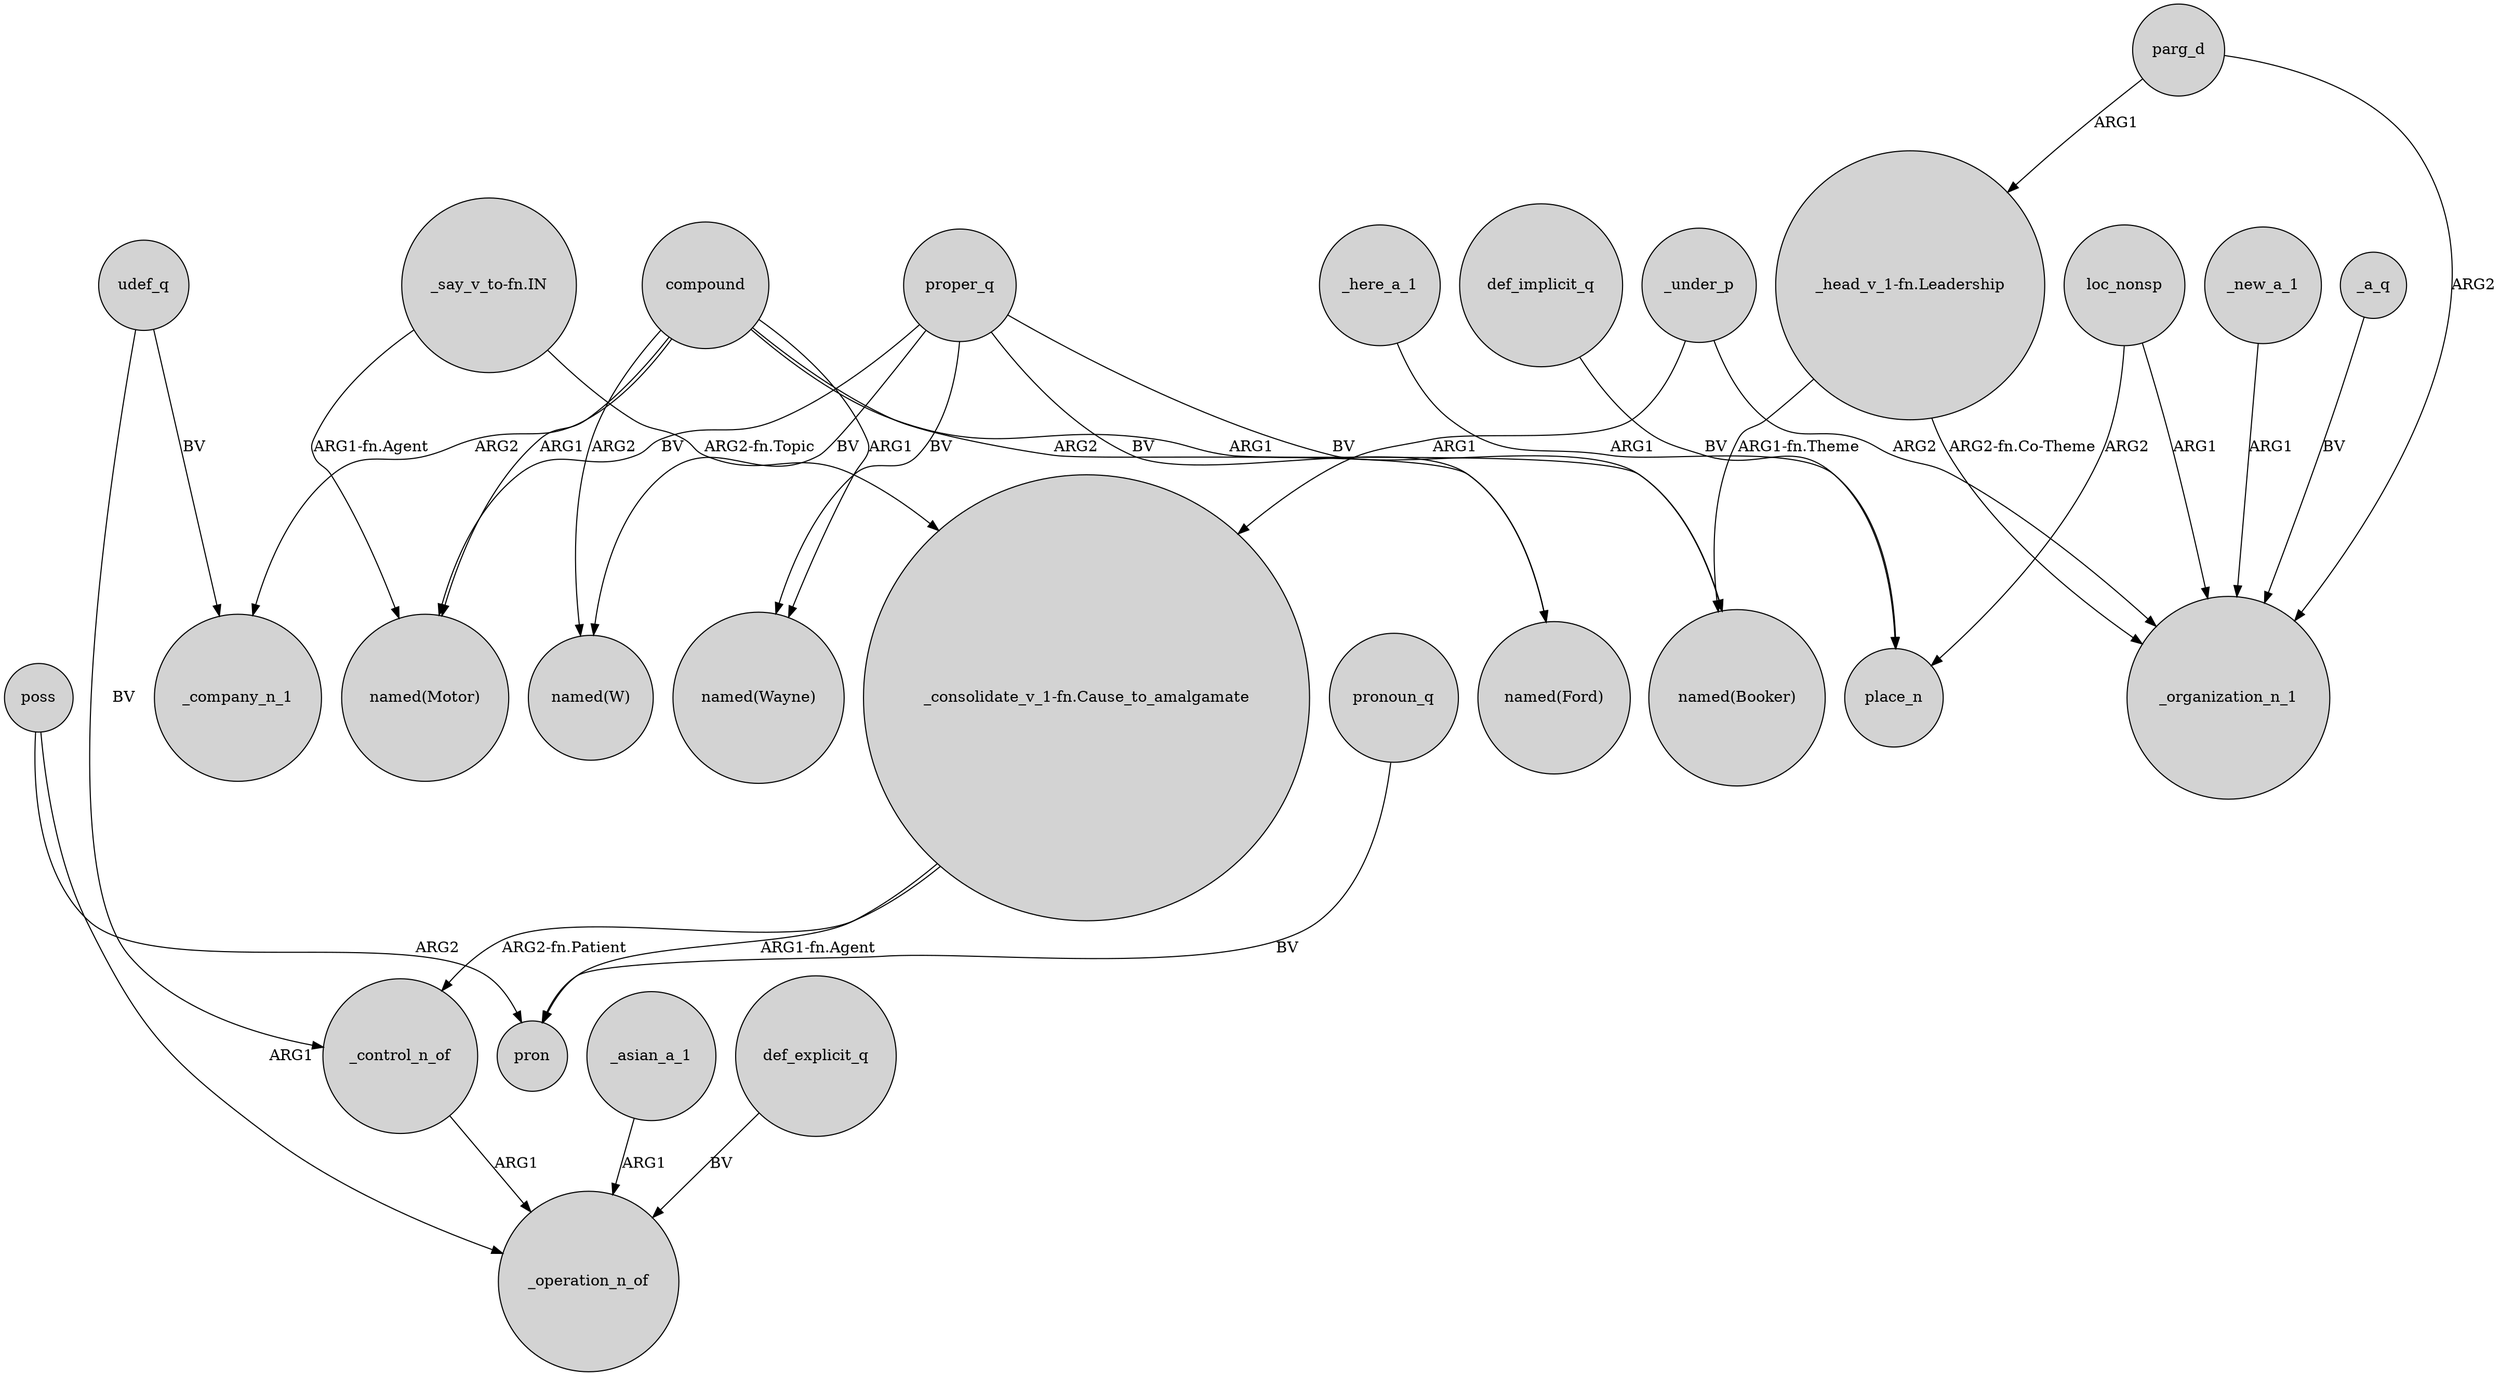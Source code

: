 digraph {
	node [shape=circle style=filled]
	"_say_v_to-fn.IN" -> "_consolidate_v_1-fn.Cause_to_amalgamate" [label="ARG2-fn.Topic"]
	"_consolidate_v_1-fn.Cause_to_amalgamate" -> _control_n_of [label="ARG2-fn.Patient"]
	_here_a_1 -> place_n [label=ARG1]
	compound -> "named(Booker)" [label=ARG1]
	poss -> pron [label=ARG2]
	poss -> _operation_n_of [label=ARG1]
	parg_d -> "_head_v_1-fn.Leadership" [label=ARG1]
	loc_nonsp -> _organization_n_1 [label=ARG1]
	proper_q -> "named(Wayne)" [label=BV]
	_under_p -> _organization_n_1 [label=ARG2]
	proper_q -> "named(W)" [label=BV]
	udef_q -> _control_n_of [label=BV]
	compound -> _company_n_1 [label=ARG2]
	_asian_a_1 -> _operation_n_of [label=ARG1]
	_control_n_of -> _operation_n_of [label=ARG1]
	def_implicit_q -> place_n [label=BV]
	compound -> "named(Motor)" [label=ARG1]
	"_consolidate_v_1-fn.Cause_to_amalgamate" -> pron [label="ARG1-fn.Agent"]
	pronoun_q -> pron [label=BV]
	def_explicit_q -> _operation_n_of [label=BV]
	proper_q -> "named(Motor)" [label=BV]
	"_head_v_1-fn.Leadership" -> _organization_n_1 [label="ARG2-fn.Co-Theme"]
	"_say_v_to-fn.IN" -> "named(Motor)" [label="ARG1-fn.Agent"]
	parg_d -> _organization_n_1 [label=ARG2]
	proper_q -> "named(Ford)" [label=BV]
	compound -> "named(Ford)" [label=ARG2]
	_new_a_1 -> _organization_n_1 [label=ARG1]
	_a_q -> _organization_n_1 [label=BV]
	_under_p -> "_consolidate_v_1-fn.Cause_to_amalgamate" [label=ARG1]
	loc_nonsp -> place_n [label=ARG2]
	compound -> "named(Wayne)" [label=ARG1]
	proper_q -> "named(Booker)" [label=BV]
	compound -> "named(W)" [label=ARG2]
	udef_q -> _company_n_1 [label=BV]
	"_head_v_1-fn.Leadership" -> "named(Booker)" [label="ARG1-fn.Theme"]
}

